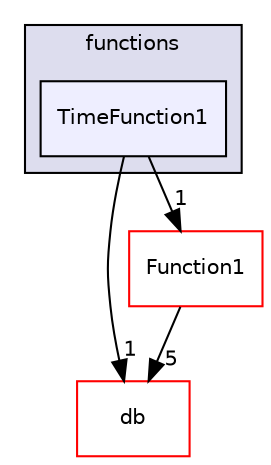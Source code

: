 digraph "src/OpenFOAM/primitives/functions/TimeFunction1" {
  bgcolor=transparent;
  compound=true
  node [ fontsize="10", fontname="Helvetica"];
  edge [ labelfontsize="10", labelfontname="Helvetica"];
  subgraph clusterdir_d9e7e9a9f2a6b8c09f93ad92e1b15a84 {
    graph [ bgcolor="#ddddee", pencolor="black", label="functions" fontname="Helvetica", fontsize="10", URL="dir_d9e7e9a9f2a6b8c09f93ad92e1b15a84.html"]
  dir_f656d459781a4d3a211438a123fb6b16 [shape=box, label="TimeFunction1", style="filled", fillcolor="#eeeeff", pencolor="black", URL="dir_f656d459781a4d3a211438a123fb6b16.html"];
  }
  dir_63c634f7a7cfd679ac26c67fb30fc32f [shape=box label="db" color="red" URL="dir_63c634f7a7cfd679ac26c67fb30fc32f.html"];
  dir_bf4f273fcff898a8e57532425217d669 [shape=box label="Function1" color="red" URL="dir_bf4f273fcff898a8e57532425217d669.html"];
  dir_f656d459781a4d3a211438a123fb6b16->dir_63c634f7a7cfd679ac26c67fb30fc32f [headlabel="1", labeldistance=1.5 headhref="dir_002341_001948.html"];
  dir_f656d459781a4d3a211438a123fb6b16->dir_bf4f273fcff898a8e57532425217d669 [headlabel="1", labeldistance=1.5 headhref="dir_002341_002331.html"];
  dir_bf4f273fcff898a8e57532425217d669->dir_63c634f7a7cfd679ac26c67fb30fc32f [headlabel="5", labeldistance=1.5 headhref="dir_002331_001948.html"];
}
